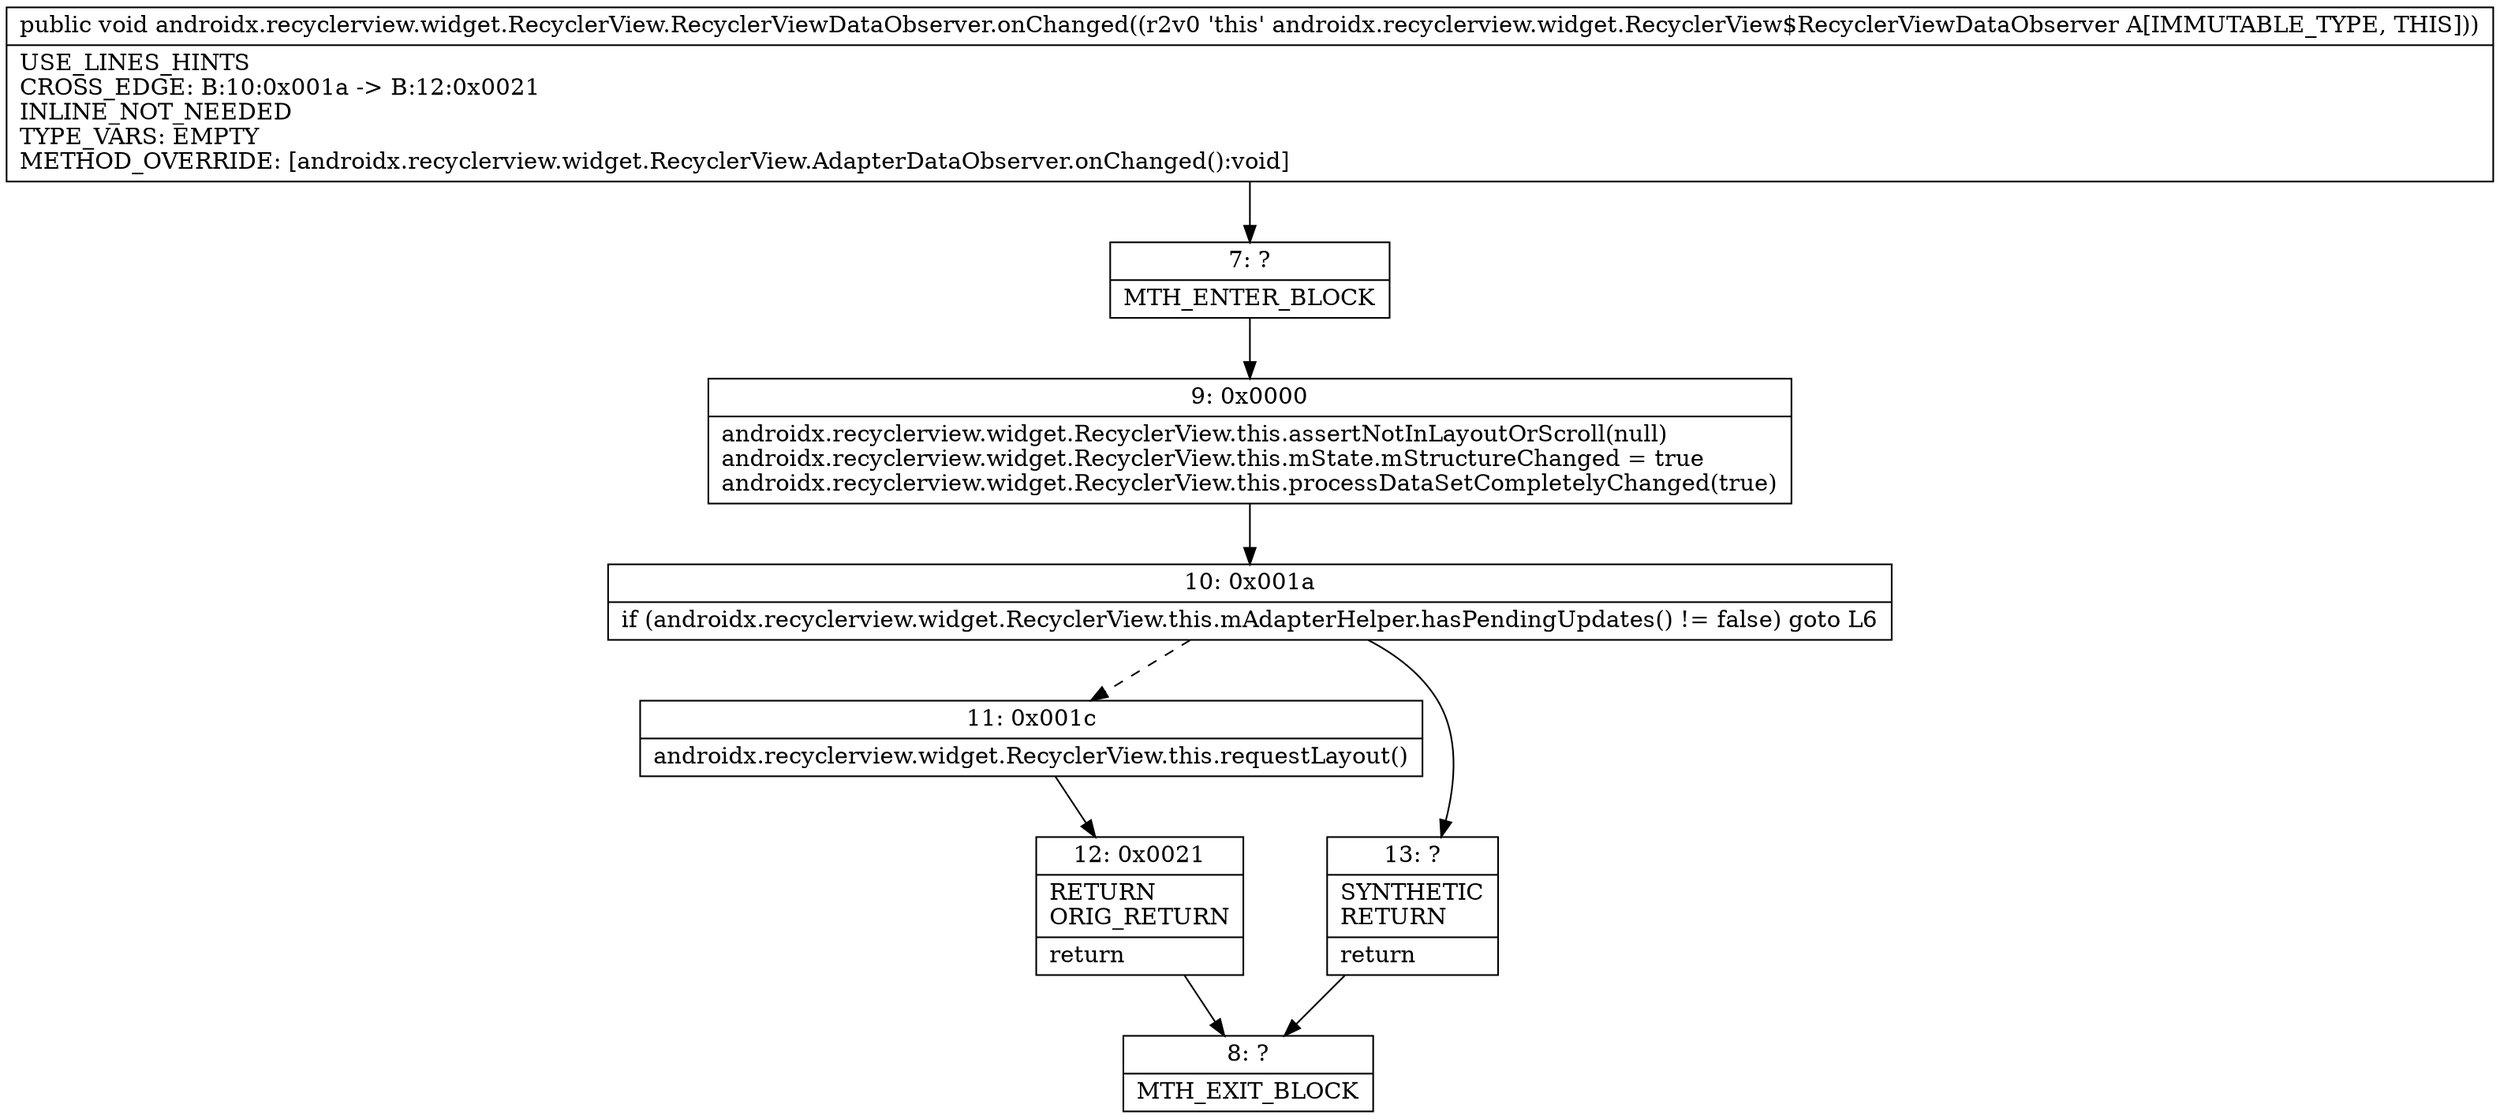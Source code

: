 digraph "CFG forandroidx.recyclerview.widget.RecyclerView.RecyclerViewDataObserver.onChanged()V" {
Node_7 [shape=record,label="{7\:\ ?|MTH_ENTER_BLOCK\l}"];
Node_9 [shape=record,label="{9\:\ 0x0000|androidx.recyclerview.widget.RecyclerView.this.assertNotInLayoutOrScroll(null)\landroidx.recyclerview.widget.RecyclerView.this.mState.mStructureChanged = true\landroidx.recyclerview.widget.RecyclerView.this.processDataSetCompletelyChanged(true)\l}"];
Node_10 [shape=record,label="{10\:\ 0x001a|if (androidx.recyclerview.widget.RecyclerView.this.mAdapterHelper.hasPendingUpdates() != false) goto L6\l}"];
Node_11 [shape=record,label="{11\:\ 0x001c|androidx.recyclerview.widget.RecyclerView.this.requestLayout()\l}"];
Node_12 [shape=record,label="{12\:\ 0x0021|RETURN\lORIG_RETURN\l|return\l}"];
Node_8 [shape=record,label="{8\:\ ?|MTH_EXIT_BLOCK\l}"];
Node_13 [shape=record,label="{13\:\ ?|SYNTHETIC\lRETURN\l|return\l}"];
MethodNode[shape=record,label="{public void androidx.recyclerview.widget.RecyclerView.RecyclerViewDataObserver.onChanged((r2v0 'this' androidx.recyclerview.widget.RecyclerView$RecyclerViewDataObserver A[IMMUTABLE_TYPE, THIS]))  | USE_LINES_HINTS\lCROSS_EDGE: B:10:0x001a \-\> B:12:0x0021\lINLINE_NOT_NEEDED\lTYPE_VARS: EMPTY\lMETHOD_OVERRIDE: [androidx.recyclerview.widget.RecyclerView.AdapterDataObserver.onChanged():void]\l}"];
MethodNode -> Node_7;Node_7 -> Node_9;
Node_9 -> Node_10;
Node_10 -> Node_11[style=dashed];
Node_10 -> Node_13;
Node_11 -> Node_12;
Node_12 -> Node_8;
Node_13 -> Node_8;
}

